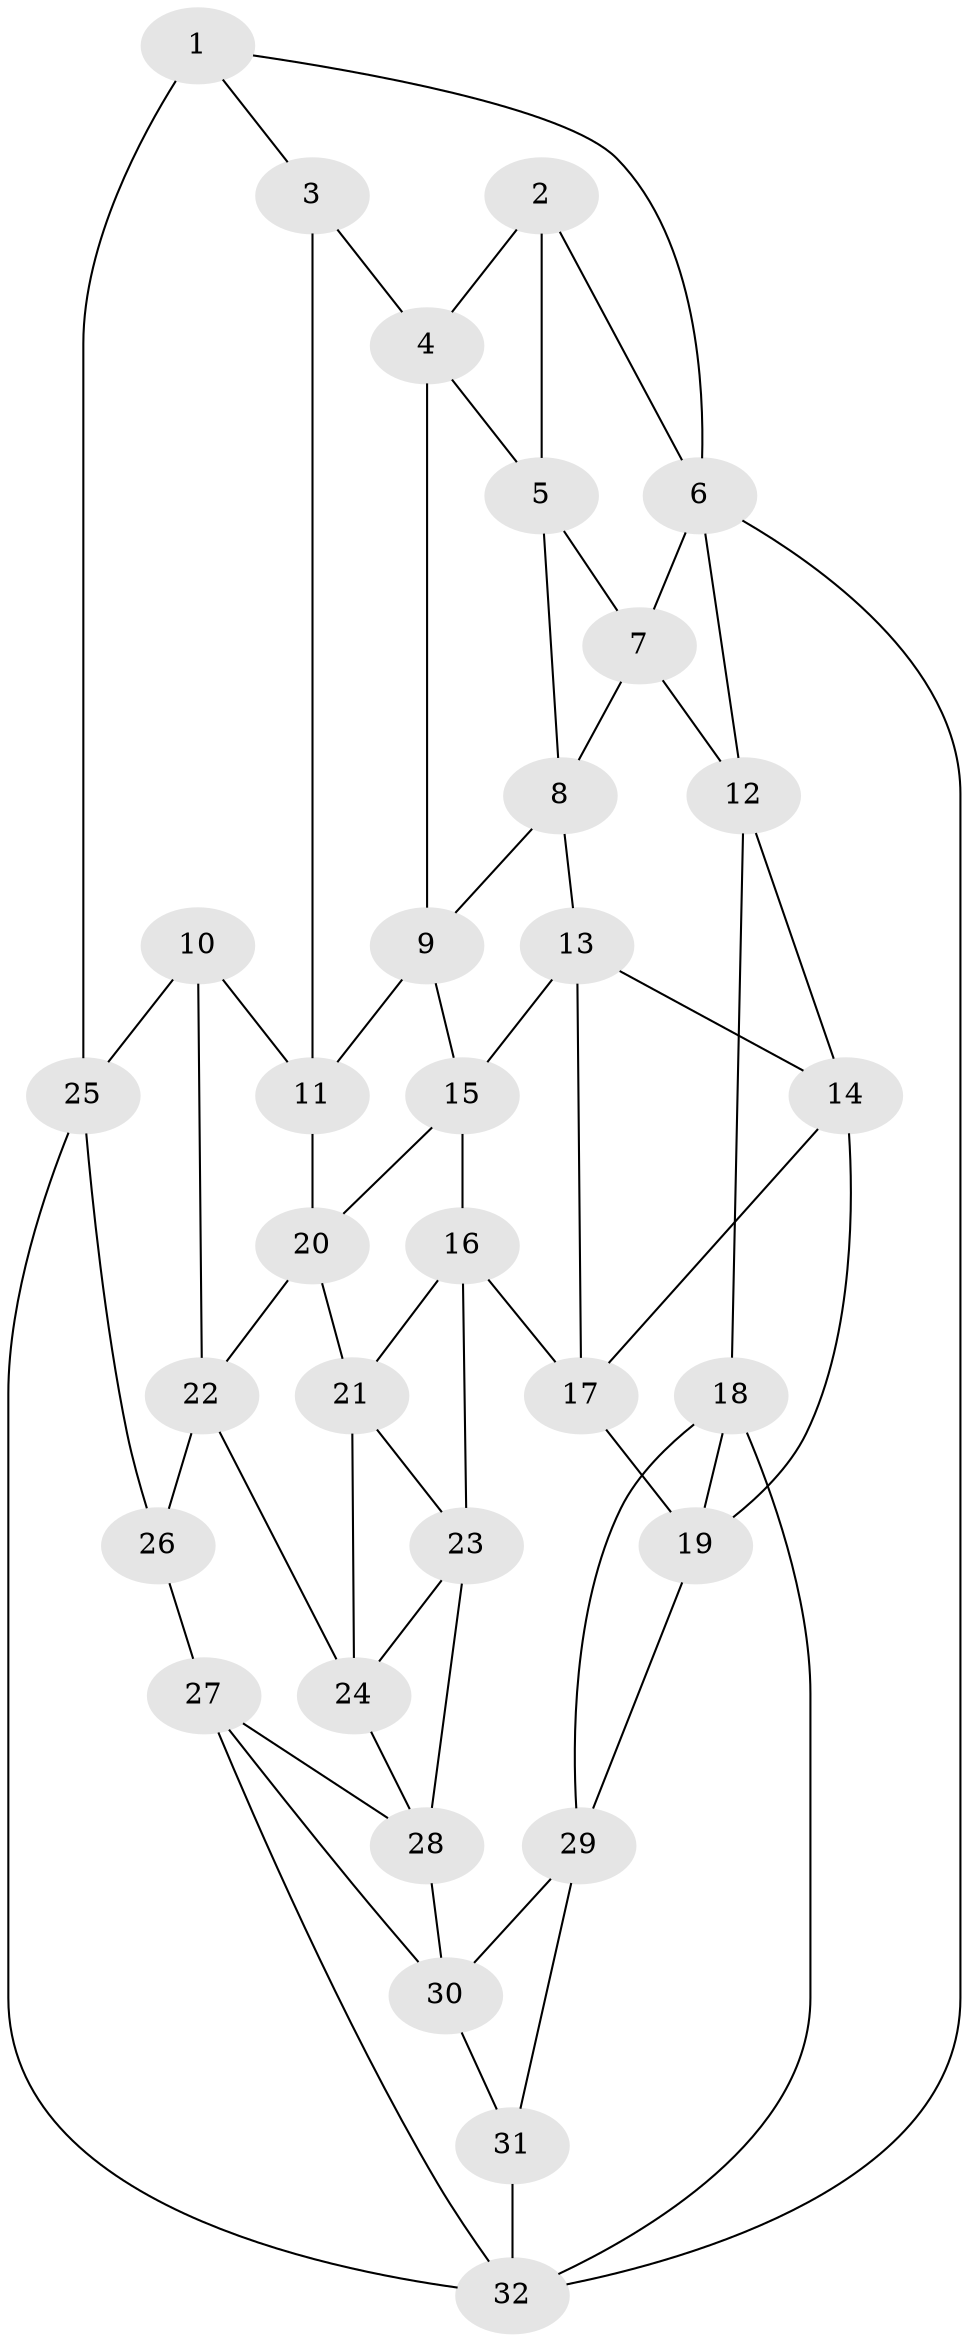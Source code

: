 // original degree distribution, {3: 0.03278688524590164, 5: 0.6557377049180327, 4: 0.18032786885245902, 6: 0.13114754098360656}
// Generated by graph-tools (version 1.1) at 2025/51/03/09/25 03:51:04]
// undirected, 32 vertices, 62 edges
graph export_dot {
graph [start="1"]
  node [color=gray90,style=filled];
  1;
  2;
  3;
  4;
  5;
  6;
  7;
  8;
  9;
  10;
  11;
  12;
  13;
  14;
  15;
  16;
  17;
  18;
  19;
  20;
  21;
  22;
  23;
  24;
  25;
  26;
  27;
  28;
  29;
  30;
  31;
  32;
  1 -- 3 [weight=1.0];
  1 -- 6 [weight=1.0];
  1 -- 25 [weight=2.0];
  2 -- 4 [weight=1.0];
  2 -- 5 [weight=1.0];
  2 -- 6 [weight=1.0];
  3 -- 4 [weight=1.0];
  3 -- 11 [weight=1.0];
  4 -- 5 [weight=1.0];
  4 -- 9 [weight=1.0];
  5 -- 7 [weight=1.0];
  5 -- 8 [weight=1.0];
  6 -- 7 [weight=1.0];
  6 -- 12 [weight=1.0];
  6 -- 32 [weight=1.0];
  7 -- 8 [weight=1.0];
  7 -- 12 [weight=1.0];
  8 -- 9 [weight=1.0];
  8 -- 13 [weight=1.0];
  9 -- 11 [weight=1.0];
  9 -- 15 [weight=1.0];
  10 -- 11 [weight=1.0];
  10 -- 22 [weight=1.0];
  10 -- 25 [weight=1.0];
  11 -- 20 [weight=1.0];
  12 -- 14 [weight=1.0];
  12 -- 18 [weight=1.0];
  13 -- 14 [weight=1.0];
  13 -- 15 [weight=1.0];
  13 -- 17 [weight=1.0];
  14 -- 17 [weight=1.0];
  14 -- 19 [weight=1.0];
  15 -- 16 [weight=1.0];
  15 -- 20 [weight=1.0];
  16 -- 17 [weight=1.0];
  16 -- 21 [weight=1.0];
  16 -- 23 [weight=1.0];
  17 -- 19 [weight=1.0];
  18 -- 19 [weight=1.0];
  18 -- 29 [weight=1.0];
  18 -- 32 [weight=1.0];
  19 -- 29 [weight=1.0];
  20 -- 21 [weight=1.0];
  20 -- 22 [weight=1.0];
  21 -- 23 [weight=1.0];
  21 -- 24 [weight=1.0];
  22 -- 24 [weight=1.0];
  22 -- 26 [weight=1.0];
  23 -- 24 [weight=1.0];
  23 -- 28 [weight=1.0];
  24 -- 28 [weight=1.0];
  25 -- 26 [weight=1.0];
  25 -- 32 [weight=1.0];
  26 -- 27 [weight=1.0];
  27 -- 28 [weight=1.0];
  27 -- 30 [weight=1.0];
  27 -- 32 [weight=1.0];
  28 -- 30 [weight=1.0];
  29 -- 30 [weight=1.0];
  29 -- 31 [weight=1.0];
  30 -- 31 [weight=1.0];
  31 -- 32 [weight=2.0];
}
